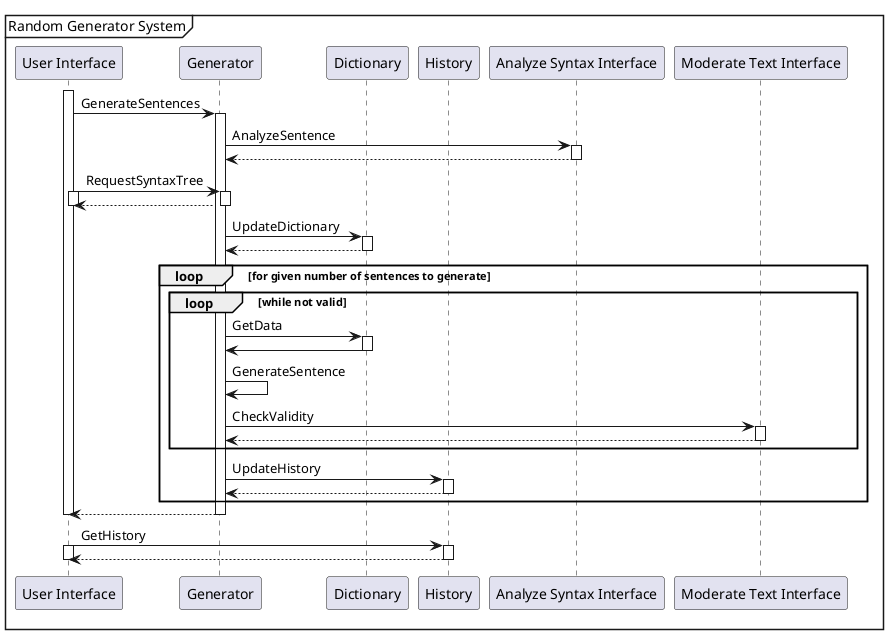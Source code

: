 @startuml

mainframe Random Generator System

participant "User Interface"
participant Generator
participant Dictionary
participant History
participant "Analyze Syntax Interface"
participant "Moderate Text Interface"

activate "User Interface"
"User Interface" -> Generator: GenerateSentences

activate Generator
Generator -> "Analyze Syntax Interface": AnalyzeSentence
activate "Analyze Syntax Interface"
Generator <-- "Analyze Syntax Interface"
deactivate "Analyze Syntax Interface"

"User Interface" -> Generator: RequestSyntaxTree
activate "User Interface"
activate Generator
"User Interface" <-- Generator
deactivate Generator
deactivate "User Interface"

Generator -> Dictionary: UpdateDictionary
activate Dictionary
Generator <-- Dictionary
deactivate Dictionary

loop for given number of sentences to generate
loop while not valid
Generator -> Dictionary: GetData
activate Dictionary
Generator <- Dictionary
deactivate Dictionary
Generator -> Generator : GenerateSentence
Generator -> "Moderate Text Interface": CheckValidity
activate "Moderate Text Interface"
Generator <-- "Moderate Text Interface"
deactivate "Moderate Text Interface"
end
Generator -> History: UpdateHistory
activate History
Generator <-- History
deactivate History
end

Generator --> "User Interface"
deactivate Generator
deactivate "User Interface"

"User Interface" -> History: GetHistory
activate "User Interface"
activate History
"User Interface" <-- History
deactivate History

deactivate "User Interface"

@enduml
